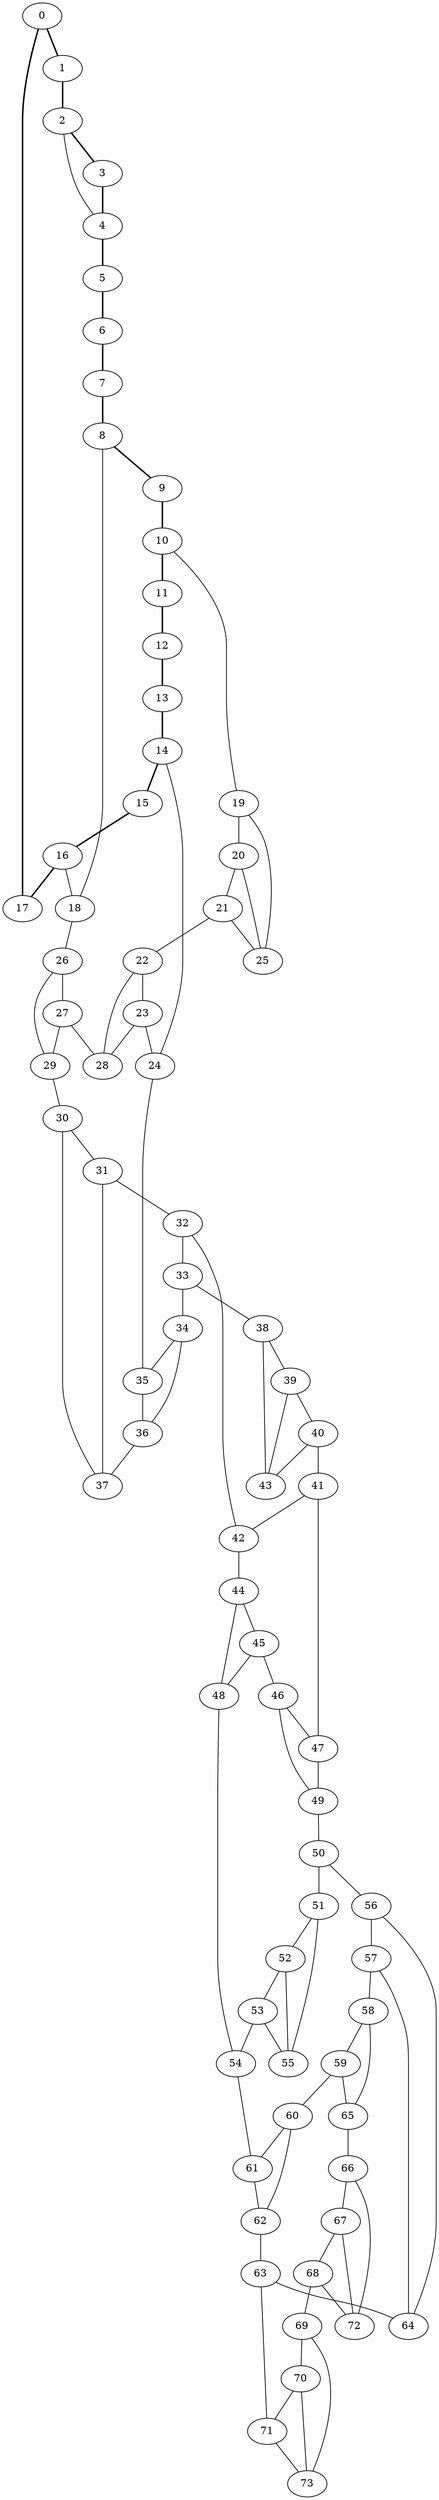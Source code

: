 //Inside of this graph isn't 3-connected
graph G {
0 [ pos = " 15.50,0.00!" ];
0 -- 1[style=bold];
0 -- 17[style=bold];
1 [ pos = " 14.57,5.30!" ];
1 -- 2[style=bold];
2 [ pos = " 11.87,9.96!" ];
2 -- 3[style=bold];
2 -- 4;
3 [ pos = " 7.75,13.42!" ];
3 -- 4[style=bold];
4 [ pos = " 2.69,15.26!" ];
4 -- 5[style=bold];
5 [ pos = " -2.69,15.26!" ];
5 -- 6[style=bold];
6 [ pos = " -7.75,13.42!" ];
6 -- 7[style=bold];
7 [ pos = " -11.87,9.96!" ];
7 -- 8[style=bold];
8 [ pos = " -14.57,5.30!" ];
8 -- 9[style=bold];
8 -- 18;
9 [ pos = " -15.50,0.00!" ];
9 -- 10[style=bold];
10 [ pos = " -14.57,-5.30!" ];
10 -- 11[style=bold];
10 -- 19;
11 [ pos = " -11.87,-9.96!" ];
11 -- 12[style=bold];
12 [ pos = " -7.75,-13.42!" ];
12 -- 13[style=bold];
13 [ pos = " -2.69,-15.26!" ];
13 -- 14[style=bold];
14 [ pos = " 2.69,-15.26!" ];
14 -- 15[style=bold];
14 -- 24;
15 [ pos = " 7.75,-13.42!" ];
15 -- 16[style=bold];
16 [ pos = " 11.87,-9.96!" ];
16 -- 17[style=bold];
16 -- 18;
17 [ pos = " 14.57,-5.30!" ];
18 -- 26;
19 -- 20;
19 -- 25;
20 -- 21;
20 -- 25;
21 -- 22;
21 -- 25;
22 -- 23;
22 -- 28;
23 -- 24;
23 -- 28;
24 -- 35;
26 -- 27;
26 -- 29;
27 -- 28;
27 -- 29;
29 -- 30;
30 -- 31;
30 -- 37;
31 -- 32;
31 -- 37;
32 -- 33;
32 -- 42;
33 -- 34;
33 -- 38;
34 -- 35;
34 -- 36;
35 -- 36;
36 -- 37;
38 -- 39;
38 -- 43;
39 -- 40;
39 -- 43;
40 -- 41;
40 -- 43;
41 -- 42;
41 -- 47;
42 -- 44;
44 -- 45;
44 -- 48;
45 -- 46;
45 -- 48;
46 -- 47;
46 -- 49;
47 -- 49;
48 -- 54;
49 -- 50;
50 -- 51;
50 -- 56;
51 -- 52;
51 -- 55;
52 -- 53;
52 -- 55;
53 -- 54;
53 -- 55;
54 -- 61;
56 -- 57;
56 -- 64;
57 -- 58;
57 -- 64;
58 -- 59;
58 -- 65;
59 -- 60;
59 -- 65;
60 -- 61;
60 -- 62;
61 -- 62;
62 -- 63;
63 -- 64;
63 -- 71;
65 -- 66;
66 -- 67;
66 -- 72;
67 -- 68;
67 -- 72;
68 -- 69;
68 -- 72;
69 -- 70;
69 -- 73;
70 -- 71;
70 -- 73;
71 -- 73;
}
